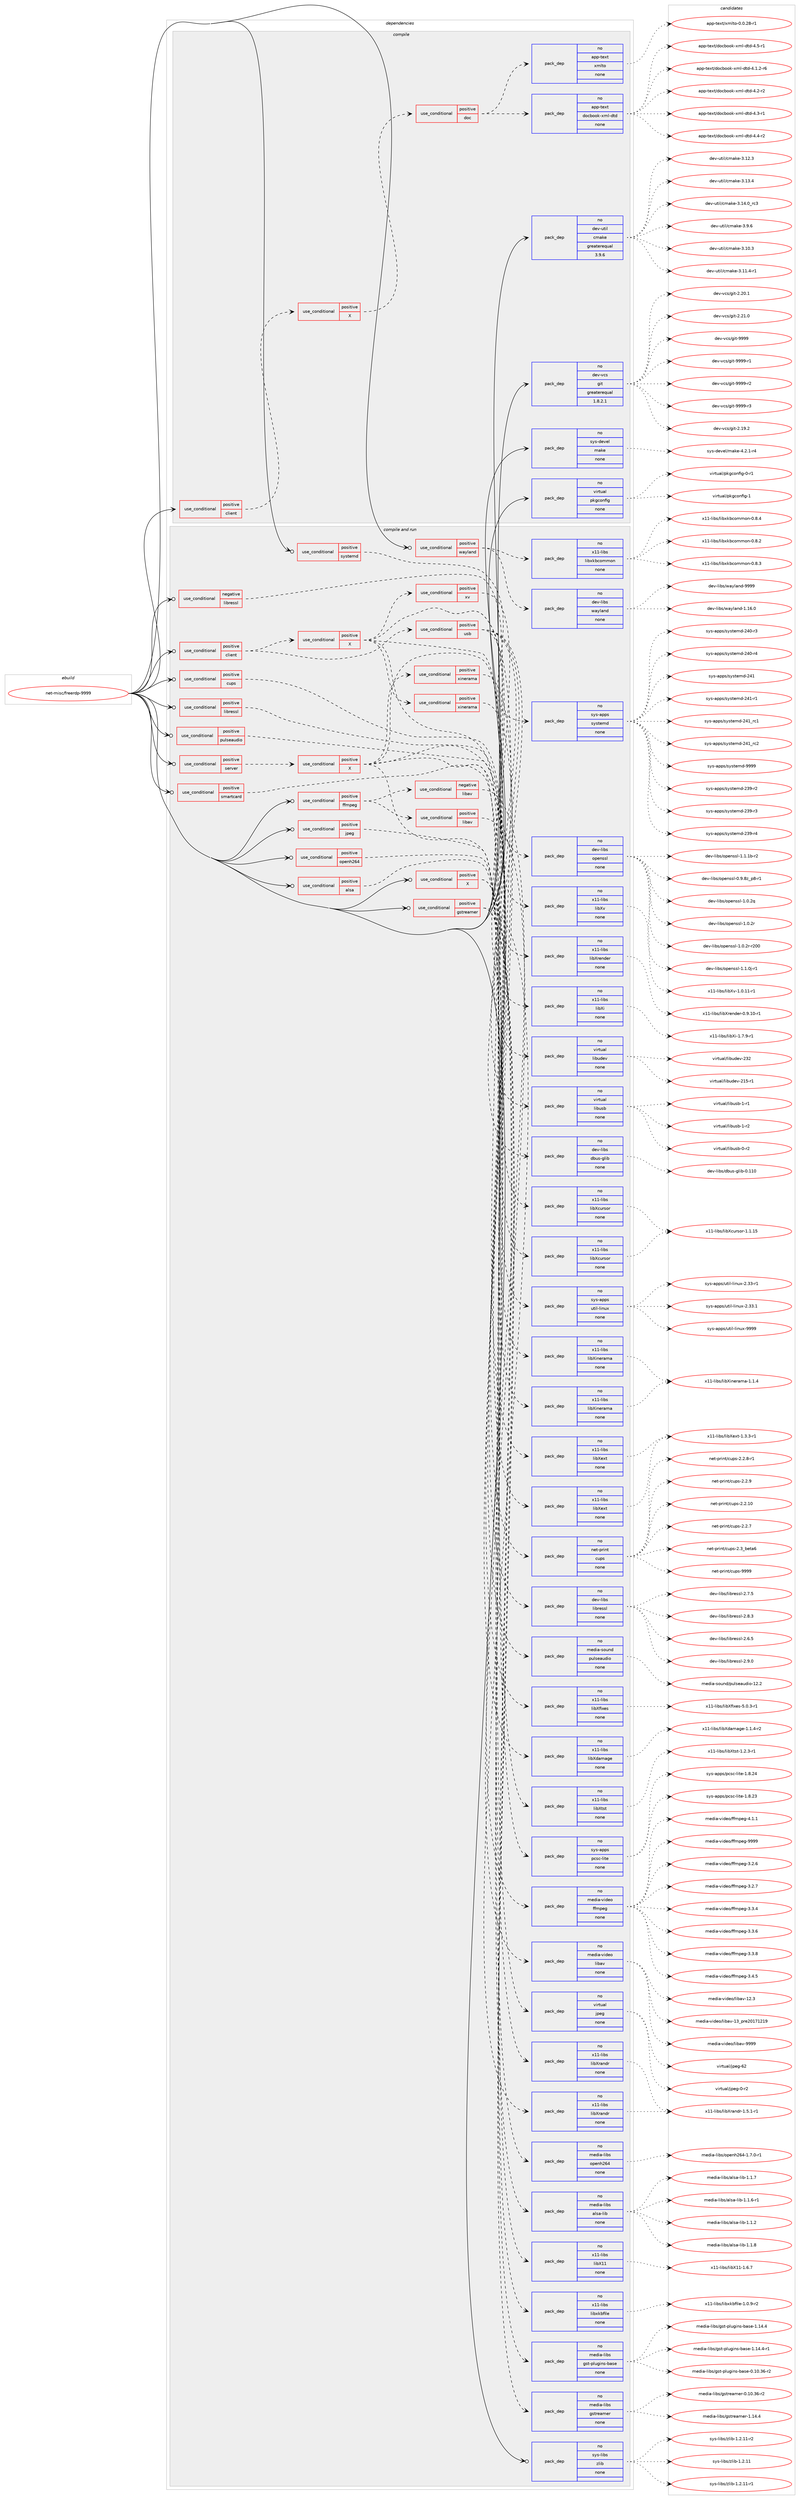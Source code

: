 digraph prolog {

# *************
# Graph options
# *************

newrank=true;
concentrate=true;
compound=true;
graph [rankdir=LR,fontname=Helvetica,fontsize=10,ranksep=1.5];#, ranksep=2.5, nodesep=0.2];
edge  [arrowhead=vee];
node  [fontname=Helvetica,fontsize=10];

# **********
# The ebuild
# **********

subgraph cluster_leftcol {
color=gray;
rank=same;
label=<<i>ebuild</i>>;
id [label="net-misc/freerdp-9999", color=red, width=4, href="../net-misc/freerdp-9999.svg"];
}

# ****************
# The dependencies
# ****************

subgraph cluster_midcol {
color=gray;
label=<<i>dependencies</i>>;
subgraph cluster_compile {
fillcolor="#eeeeee";
style=filled;
label=<<i>compile</i>>;
subgraph cond448282 {
dependency1667665 [label=<<TABLE BORDER="0" CELLBORDER="1" CELLSPACING="0" CELLPADDING="4"><TR><TD ROWSPAN="3" CELLPADDING="10">use_conditional</TD></TR><TR><TD>positive</TD></TR><TR><TD>client</TD></TR></TABLE>>, shape=none, color=red];
subgraph cond448283 {
dependency1667666 [label=<<TABLE BORDER="0" CELLBORDER="1" CELLSPACING="0" CELLPADDING="4"><TR><TD ROWSPAN="3" CELLPADDING="10">use_conditional</TD></TR><TR><TD>positive</TD></TR><TR><TD>X</TD></TR></TABLE>>, shape=none, color=red];
subgraph cond448284 {
dependency1667667 [label=<<TABLE BORDER="0" CELLBORDER="1" CELLSPACING="0" CELLPADDING="4"><TR><TD ROWSPAN="3" CELLPADDING="10">use_conditional</TD></TR><TR><TD>positive</TD></TR><TR><TD>doc</TD></TR></TABLE>>, shape=none, color=red];
subgraph pack1192268 {
dependency1667668 [label=<<TABLE BORDER="0" CELLBORDER="1" CELLSPACING="0" CELLPADDING="4" WIDTH="220"><TR><TD ROWSPAN="6" CELLPADDING="30">pack_dep</TD></TR><TR><TD WIDTH="110">no</TD></TR><TR><TD>app-text</TD></TR><TR><TD>docbook-xml-dtd</TD></TR><TR><TD>none</TD></TR><TR><TD></TD></TR></TABLE>>, shape=none, color=blue];
}
dependency1667667:e -> dependency1667668:w [weight=20,style="dashed",arrowhead="vee"];
subgraph pack1192269 {
dependency1667669 [label=<<TABLE BORDER="0" CELLBORDER="1" CELLSPACING="0" CELLPADDING="4" WIDTH="220"><TR><TD ROWSPAN="6" CELLPADDING="30">pack_dep</TD></TR><TR><TD WIDTH="110">no</TD></TR><TR><TD>app-text</TD></TR><TR><TD>xmlto</TD></TR><TR><TD>none</TD></TR><TR><TD></TD></TR></TABLE>>, shape=none, color=blue];
}
dependency1667667:e -> dependency1667669:w [weight=20,style="dashed",arrowhead="vee"];
}
dependency1667666:e -> dependency1667667:w [weight=20,style="dashed",arrowhead="vee"];
}
dependency1667665:e -> dependency1667666:w [weight=20,style="dashed",arrowhead="vee"];
}
id:e -> dependency1667665:w [weight=20,style="solid",arrowhead="vee"];
subgraph pack1192270 {
dependency1667670 [label=<<TABLE BORDER="0" CELLBORDER="1" CELLSPACING="0" CELLPADDING="4" WIDTH="220"><TR><TD ROWSPAN="6" CELLPADDING="30">pack_dep</TD></TR><TR><TD WIDTH="110">no</TD></TR><TR><TD>dev-util</TD></TR><TR><TD>cmake</TD></TR><TR><TD>greaterequal</TD></TR><TR><TD>3.9.6</TD></TR></TABLE>>, shape=none, color=blue];
}
id:e -> dependency1667670:w [weight=20,style="solid",arrowhead="vee"];
subgraph pack1192271 {
dependency1667671 [label=<<TABLE BORDER="0" CELLBORDER="1" CELLSPACING="0" CELLPADDING="4" WIDTH="220"><TR><TD ROWSPAN="6" CELLPADDING="30">pack_dep</TD></TR><TR><TD WIDTH="110">no</TD></TR><TR><TD>dev-vcs</TD></TR><TR><TD>git</TD></TR><TR><TD>greaterequal</TD></TR><TR><TD>1.8.2.1</TD></TR></TABLE>>, shape=none, color=blue];
}
id:e -> dependency1667671:w [weight=20,style="solid",arrowhead="vee"];
subgraph pack1192272 {
dependency1667672 [label=<<TABLE BORDER="0" CELLBORDER="1" CELLSPACING="0" CELLPADDING="4" WIDTH="220"><TR><TD ROWSPAN="6" CELLPADDING="30">pack_dep</TD></TR><TR><TD WIDTH="110">no</TD></TR><TR><TD>sys-devel</TD></TR><TR><TD>make</TD></TR><TR><TD>none</TD></TR><TR><TD></TD></TR></TABLE>>, shape=none, color=blue];
}
id:e -> dependency1667672:w [weight=20,style="solid",arrowhead="vee"];
subgraph pack1192273 {
dependency1667673 [label=<<TABLE BORDER="0" CELLBORDER="1" CELLSPACING="0" CELLPADDING="4" WIDTH="220"><TR><TD ROWSPAN="6" CELLPADDING="30">pack_dep</TD></TR><TR><TD WIDTH="110">no</TD></TR><TR><TD>virtual</TD></TR><TR><TD>pkgconfig</TD></TR><TR><TD>none</TD></TR><TR><TD></TD></TR></TABLE>>, shape=none, color=blue];
}
id:e -> dependency1667673:w [weight=20,style="solid",arrowhead="vee"];
}
subgraph cluster_compileandrun {
fillcolor="#eeeeee";
style=filled;
label=<<i>compile and run</i>>;
subgraph cond448285 {
dependency1667674 [label=<<TABLE BORDER="0" CELLBORDER="1" CELLSPACING="0" CELLPADDING="4"><TR><TD ROWSPAN="3" CELLPADDING="10">use_conditional</TD></TR><TR><TD>negative</TD></TR><TR><TD>libressl</TD></TR></TABLE>>, shape=none, color=red];
subgraph pack1192274 {
dependency1667675 [label=<<TABLE BORDER="0" CELLBORDER="1" CELLSPACING="0" CELLPADDING="4" WIDTH="220"><TR><TD ROWSPAN="6" CELLPADDING="30">pack_dep</TD></TR><TR><TD WIDTH="110">no</TD></TR><TR><TD>dev-libs</TD></TR><TR><TD>openssl</TD></TR><TR><TD>none</TD></TR><TR><TD></TD></TR></TABLE>>, shape=none, color=blue];
}
dependency1667674:e -> dependency1667675:w [weight=20,style="dashed",arrowhead="vee"];
}
id:e -> dependency1667674:w [weight=20,style="solid",arrowhead="odotvee"];
subgraph cond448286 {
dependency1667676 [label=<<TABLE BORDER="0" CELLBORDER="1" CELLSPACING="0" CELLPADDING="4"><TR><TD ROWSPAN="3" CELLPADDING="10">use_conditional</TD></TR><TR><TD>positive</TD></TR><TR><TD>X</TD></TR></TABLE>>, shape=none, color=red];
subgraph pack1192275 {
dependency1667677 [label=<<TABLE BORDER="0" CELLBORDER="1" CELLSPACING="0" CELLPADDING="4" WIDTH="220"><TR><TD ROWSPAN="6" CELLPADDING="30">pack_dep</TD></TR><TR><TD WIDTH="110">no</TD></TR><TR><TD>x11-libs</TD></TR><TR><TD>libX11</TD></TR><TR><TD>none</TD></TR><TR><TD></TD></TR></TABLE>>, shape=none, color=blue];
}
dependency1667676:e -> dependency1667677:w [weight=20,style="dashed",arrowhead="vee"];
subgraph pack1192276 {
dependency1667678 [label=<<TABLE BORDER="0" CELLBORDER="1" CELLSPACING="0" CELLPADDING="4" WIDTH="220"><TR><TD ROWSPAN="6" CELLPADDING="30">pack_dep</TD></TR><TR><TD WIDTH="110">no</TD></TR><TR><TD>x11-libs</TD></TR><TR><TD>libxkbfile</TD></TR><TR><TD>none</TD></TR><TR><TD></TD></TR></TABLE>>, shape=none, color=blue];
}
dependency1667676:e -> dependency1667678:w [weight=20,style="dashed",arrowhead="vee"];
}
id:e -> dependency1667676:w [weight=20,style="solid",arrowhead="odotvee"];
subgraph cond448287 {
dependency1667679 [label=<<TABLE BORDER="0" CELLBORDER="1" CELLSPACING="0" CELLPADDING="4"><TR><TD ROWSPAN="3" CELLPADDING="10">use_conditional</TD></TR><TR><TD>positive</TD></TR><TR><TD>alsa</TD></TR></TABLE>>, shape=none, color=red];
subgraph pack1192277 {
dependency1667680 [label=<<TABLE BORDER="0" CELLBORDER="1" CELLSPACING="0" CELLPADDING="4" WIDTH="220"><TR><TD ROWSPAN="6" CELLPADDING="30">pack_dep</TD></TR><TR><TD WIDTH="110">no</TD></TR><TR><TD>media-libs</TD></TR><TR><TD>alsa-lib</TD></TR><TR><TD>none</TD></TR><TR><TD></TD></TR></TABLE>>, shape=none, color=blue];
}
dependency1667679:e -> dependency1667680:w [weight=20,style="dashed",arrowhead="vee"];
}
id:e -> dependency1667679:w [weight=20,style="solid",arrowhead="odotvee"];
subgraph cond448288 {
dependency1667681 [label=<<TABLE BORDER="0" CELLBORDER="1" CELLSPACING="0" CELLPADDING="4"><TR><TD ROWSPAN="3" CELLPADDING="10">use_conditional</TD></TR><TR><TD>positive</TD></TR><TR><TD>client</TD></TR></TABLE>>, shape=none, color=red];
subgraph cond448289 {
dependency1667682 [label=<<TABLE BORDER="0" CELLBORDER="1" CELLSPACING="0" CELLPADDING="4"><TR><TD ROWSPAN="3" CELLPADDING="10">use_conditional</TD></TR><TR><TD>positive</TD></TR><TR><TD>usb</TD></TR></TABLE>>, shape=none, color=red];
subgraph pack1192278 {
dependency1667683 [label=<<TABLE BORDER="0" CELLBORDER="1" CELLSPACING="0" CELLPADDING="4" WIDTH="220"><TR><TD ROWSPAN="6" CELLPADDING="30">pack_dep</TD></TR><TR><TD WIDTH="110">no</TD></TR><TR><TD>virtual</TD></TR><TR><TD>libudev</TD></TR><TR><TD>none</TD></TR><TR><TD></TD></TR></TABLE>>, shape=none, color=blue];
}
dependency1667682:e -> dependency1667683:w [weight=20,style="dashed",arrowhead="vee"];
subgraph pack1192279 {
dependency1667684 [label=<<TABLE BORDER="0" CELLBORDER="1" CELLSPACING="0" CELLPADDING="4" WIDTH="220"><TR><TD ROWSPAN="6" CELLPADDING="30">pack_dep</TD></TR><TR><TD WIDTH="110">no</TD></TR><TR><TD>sys-apps</TD></TR><TR><TD>util-linux</TD></TR><TR><TD>none</TD></TR><TR><TD></TD></TR></TABLE>>, shape=none, color=blue];
}
dependency1667682:e -> dependency1667684:w [weight=20,style="dashed",arrowhead="vee"];
subgraph pack1192280 {
dependency1667685 [label=<<TABLE BORDER="0" CELLBORDER="1" CELLSPACING="0" CELLPADDING="4" WIDTH="220"><TR><TD ROWSPAN="6" CELLPADDING="30">pack_dep</TD></TR><TR><TD WIDTH="110">no</TD></TR><TR><TD>dev-libs</TD></TR><TR><TD>dbus-glib</TD></TR><TR><TD>none</TD></TR><TR><TD></TD></TR></TABLE>>, shape=none, color=blue];
}
dependency1667682:e -> dependency1667685:w [weight=20,style="dashed",arrowhead="vee"];
subgraph pack1192281 {
dependency1667686 [label=<<TABLE BORDER="0" CELLBORDER="1" CELLSPACING="0" CELLPADDING="4" WIDTH="220"><TR><TD ROWSPAN="6" CELLPADDING="30">pack_dep</TD></TR><TR><TD WIDTH="110">no</TD></TR><TR><TD>virtual</TD></TR><TR><TD>libusb</TD></TR><TR><TD>none</TD></TR><TR><TD></TD></TR></TABLE>>, shape=none, color=blue];
}
dependency1667682:e -> dependency1667686:w [weight=20,style="dashed",arrowhead="vee"];
}
dependency1667681:e -> dependency1667682:w [weight=20,style="dashed",arrowhead="vee"];
subgraph cond448290 {
dependency1667687 [label=<<TABLE BORDER="0" CELLBORDER="1" CELLSPACING="0" CELLPADDING="4"><TR><TD ROWSPAN="3" CELLPADDING="10">use_conditional</TD></TR><TR><TD>positive</TD></TR><TR><TD>X</TD></TR></TABLE>>, shape=none, color=red];
subgraph pack1192282 {
dependency1667688 [label=<<TABLE BORDER="0" CELLBORDER="1" CELLSPACING="0" CELLPADDING="4" WIDTH="220"><TR><TD ROWSPAN="6" CELLPADDING="30">pack_dep</TD></TR><TR><TD WIDTH="110">no</TD></TR><TR><TD>x11-libs</TD></TR><TR><TD>libXcursor</TD></TR><TR><TD>none</TD></TR><TR><TD></TD></TR></TABLE>>, shape=none, color=blue];
}
dependency1667687:e -> dependency1667688:w [weight=20,style="dashed",arrowhead="vee"];
subgraph pack1192283 {
dependency1667689 [label=<<TABLE BORDER="0" CELLBORDER="1" CELLSPACING="0" CELLPADDING="4" WIDTH="220"><TR><TD ROWSPAN="6" CELLPADDING="30">pack_dep</TD></TR><TR><TD WIDTH="110">no</TD></TR><TR><TD>x11-libs</TD></TR><TR><TD>libXext</TD></TR><TR><TD>none</TD></TR><TR><TD></TD></TR></TABLE>>, shape=none, color=blue];
}
dependency1667687:e -> dependency1667689:w [weight=20,style="dashed",arrowhead="vee"];
subgraph pack1192284 {
dependency1667690 [label=<<TABLE BORDER="0" CELLBORDER="1" CELLSPACING="0" CELLPADDING="4" WIDTH="220"><TR><TD ROWSPAN="6" CELLPADDING="30">pack_dep</TD></TR><TR><TD WIDTH="110">no</TD></TR><TR><TD>x11-libs</TD></TR><TR><TD>libXi</TD></TR><TR><TD>none</TD></TR><TR><TD></TD></TR></TABLE>>, shape=none, color=blue];
}
dependency1667687:e -> dependency1667690:w [weight=20,style="dashed",arrowhead="vee"];
subgraph pack1192285 {
dependency1667691 [label=<<TABLE BORDER="0" CELLBORDER="1" CELLSPACING="0" CELLPADDING="4" WIDTH="220"><TR><TD ROWSPAN="6" CELLPADDING="30">pack_dep</TD></TR><TR><TD WIDTH="110">no</TD></TR><TR><TD>x11-libs</TD></TR><TR><TD>libXrender</TD></TR><TR><TD>none</TD></TR><TR><TD></TD></TR></TABLE>>, shape=none, color=blue];
}
dependency1667687:e -> dependency1667691:w [weight=20,style="dashed",arrowhead="vee"];
subgraph cond448291 {
dependency1667692 [label=<<TABLE BORDER="0" CELLBORDER="1" CELLSPACING="0" CELLPADDING="4"><TR><TD ROWSPAN="3" CELLPADDING="10">use_conditional</TD></TR><TR><TD>positive</TD></TR><TR><TD>xinerama</TD></TR></TABLE>>, shape=none, color=red];
subgraph pack1192286 {
dependency1667693 [label=<<TABLE BORDER="0" CELLBORDER="1" CELLSPACING="0" CELLPADDING="4" WIDTH="220"><TR><TD ROWSPAN="6" CELLPADDING="30">pack_dep</TD></TR><TR><TD WIDTH="110">no</TD></TR><TR><TD>x11-libs</TD></TR><TR><TD>libXinerama</TD></TR><TR><TD>none</TD></TR><TR><TD></TD></TR></TABLE>>, shape=none, color=blue];
}
dependency1667692:e -> dependency1667693:w [weight=20,style="dashed",arrowhead="vee"];
}
dependency1667687:e -> dependency1667692:w [weight=20,style="dashed",arrowhead="vee"];
subgraph cond448292 {
dependency1667694 [label=<<TABLE BORDER="0" CELLBORDER="1" CELLSPACING="0" CELLPADDING="4"><TR><TD ROWSPAN="3" CELLPADDING="10">use_conditional</TD></TR><TR><TD>positive</TD></TR><TR><TD>xv</TD></TR></TABLE>>, shape=none, color=red];
subgraph pack1192287 {
dependency1667695 [label=<<TABLE BORDER="0" CELLBORDER="1" CELLSPACING="0" CELLPADDING="4" WIDTH="220"><TR><TD ROWSPAN="6" CELLPADDING="30">pack_dep</TD></TR><TR><TD WIDTH="110">no</TD></TR><TR><TD>x11-libs</TD></TR><TR><TD>libXv</TD></TR><TR><TD>none</TD></TR><TR><TD></TD></TR></TABLE>>, shape=none, color=blue];
}
dependency1667694:e -> dependency1667695:w [weight=20,style="dashed",arrowhead="vee"];
}
dependency1667687:e -> dependency1667694:w [weight=20,style="dashed",arrowhead="vee"];
}
dependency1667681:e -> dependency1667687:w [weight=20,style="dashed",arrowhead="vee"];
}
id:e -> dependency1667681:w [weight=20,style="solid",arrowhead="odotvee"];
subgraph cond448293 {
dependency1667696 [label=<<TABLE BORDER="0" CELLBORDER="1" CELLSPACING="0" CELLPADDING="4"><TR><TD ROWSPAN="3" CELLPADDING="10">use_conditional</TD></TR><TR><TD>positive</TD></TR><TR><TD>cups</TD></TR></TABLE>>, shape=none, color=red];
subgraph pack1192288 {
dependency1667697 [label=<<TABLE BORDER="0" CELLBORDER="1" CELLSPACING="0" CELLPADDING="4" WIDTH="220"><TR><TD ROWSPAN="6" CELLPADDING="30">pack_dep</TD></TR><TR><TD WIDTH="110">no</TD></TR><TR><TD>net-print</TD></TR><TR><TD>cups</TD></TR><TR><TD>none</TD></TR><TR><TD></TD></TR></TABLE>>, shape=none, color=blue];
}
dependency1667696:e -> dependency1667697:w [weight=20,style="dashed",arrowhead="vee"];
}
id:e -> dependency1667696:w [weight=20,style="solid",arrowhead="odotvee"];
subgraph cond448294 {
dependency1667698 [label=<<TABLE BORDER="0" CELLBORDER="1" CELLSPACING="0" CELLPADDING="4"><TR><TD ROWSPAN="3" CELLPADDING="10">use_conditional</TD></TR><TR><TD>positive</TD></TR><TR><TD>ffmpeg</TD></TR></TABLE>>, shape=none, color=red];
subgraph cond448295 {
dependency1667699 [label=<<TABLE BORDER="0" CELLBORDER="1" CELLSPACING="0" CELLPADDING="4"><TR><TD ROWSPAN="3" CELLPADDING="10">use_conditional</TD></TR><TR><TD>positive</TD></TR><TR><TD>libav</TD></TR></TABLE>>, shape=none, color=red];
subgraph pack1192289 {
dependency1667700 [label=<<TABLE BORDER="0" CELLBORDER="1" CELLSPACING="0" CELLPADDING="4" WIDTH="220"><TR><TD ROWSPAN="6" CELLPADDING="30">pack_dep</TD></TR><TR><TD WIDTH="110">no</TD></TR><TR><TD>media-video</TD></TR><TR><TD>libav</TD></TR><TR><TD>none</TD></TR><TR><TD></TD></TR></TABLE>>, shape=none, color=blue];
}
dependency1667699:e -> dependency1667700:w [weight=20,style="dashed",arrowhead="vee"];
}
dependency1667698:e -> dependency1667699:w [weight=20,style="dashed",arrowhead="vee"];
subgraph cond448296 {
dependency1667701 [label=<<TABLE BORDER="0" CELLBORDER="1" CELLSPACING="0" CELLPADDING="4"><TR><TD ROWSPAN="3" CELLPADDING="10">use_conditional</TD></TR><TR><TD>negative</TD></TR><TR><TD>libav</TD></TR></TABLE>>, shape=none, color=red];
subgraph pack1192290 {
dependency1667702 [label=<<TABLE BORDER="0" CELLBORDER="1" CELLSPACING="0" CELLPADDING="4" WIDTH="220"><TR><TD ROWSPAN="6" CELLPADDING="30">pack_dep</TD></TR><TR><TD WIDTH="110">no</TD></TR><TR><TD>media-video</TD></TR><TR><TD>ffmpeg</TD></TR><TR><TD>none</TD></TR><TR><TD></TD></TR></TABLE>>, shape=none, color=blue];
}
dependency1667701:e -> dependency1667702:w [weight=20,style="dashed",arrowhead="vee"];
}
dependency1667698:e -> dependency1667701:w [weight=20,style="dashed",arrowhead="vee"];
}
id:e -> dependency1667698:w [weight=20,style="solid",arrowhead="odotvee"];
subgraph cond448297 {
dependency1667703 [label=<<TABLE BORDER="0" CELLBORDER="1" CELLSPACING="0" CELLPADDING="4"><TR><TD ROWSPAN="3" CELLPADDING="10">use_conditional</TD></TR><TR><TD>positive</TD></TR><TR><TD>gstreamer</TD></TR></TABLE>>, shape=none, color=red];
subgraph pack1192291 {
dependency1667704 [label=<<TABLE BORDER="0" CELLBORDER="1" CELLSPACING="0" CELLPADDING="4" WIDTH="220"><TR><TD ROWSPAN="6" CELLPADDING="30">pack_dep</TD></TR><TR><TD WIDTH="110">no</TD></TR><TR><TD>media-libs</TD></TR><TR><TD>gstreamer</TD></TR><TR><TD>none</TD></TR><TR><TD></TD></TR></TABLE>>, shape=none, color=blue];
}
dependency1667703:e -> dependency1667704:w [weight=20,style="dashed",arrowhead="vee"];
subgraph pack1192292 {
dependency1667705 [label=<<TABLE BORDER="0" CELLBORDER="1" CELLSPACING="0" CELLPADDING="4" WIDTH="220"><TR><TD ROWSPAN="6" CELLPADDING="30">pack_dep</TD></TR><TR><TD WIDTH="110">no</TD></TR><TR><TD>media-libs</TD></TR><TR><TD>gst-plugins-base</TD></TR><TR><TD>none</TD></TR><TR><TD></TD></TR></TABLE>>, shape=none, color=blue];
}
dependency1667703:e -> dependency1667705:w [weight=20,style="dashed",arrowhead="vee"];
subgraph pack1192293 {
dependency1667706 [label=<<TABLE BORDER="0" CELLBORDER="1" CELLSPACING="0" CELLPADDING="4" WIDTH="220"><TR><TD ROWSPAN="6" CELLPADDING="30">pack_dep</TD></TR><TR><TD WIDTH="110">no</TD></TR><TR><TD>x11-libs</TD></TR><TR><TD>libXrandr</TD></TR><TR><TD>none</TD></TR><TR><TD></TD></TR></TABLE>>, shape=none, color=blue];
}
dependency1667703:e -> dependency1667706:w [weight=20,style="dashed",arrowhead="vee"];
}
id:e -> dependency1667703:w [weight=20,style="solid",arrowhead="odotvee"];
subgraph cond448298 {
dependency1667707 [label=<<TABLE BORDER="0" CELLBORDER="1" CELLSPACING="0" CELLPADDING="4"><TR><TD ROWSPAN="3" CELLPADDING="10">use_conditional</TD></TR><TR><TD>positive</TD></TR><TR><TD>jpeg</TD></TR></TABLE>>, shape=none, color=red];
subgraph pack1192294 {
dependency1667708 [label=<<TABLE BORDER="0" CELLBORDER="1" CELLSPACING="0" CELLPADDING="4" WIDTH="220"><TR><TD ROWSPAN="6" CELLPADDING="30">pack_dep</TD></TR><TR><TD WIDTH="110">no</TD></TR><TR><TD>virtual</TD></TR><TR><TD>jpeg</TD></TR><TR><TD>none</TD></TR><TR><TD></TD></TR></TABLE>>, shape=none, color=blue];
}
dependency1667707:e -> dependency1667708:w [weight=20,style="dashed",arrowhead="vee"];
}
id:e -> dependency1667707:w [weight=20,style="solid",arrowhead="odotvee"];
subgraph cond448299 {
dependency1667709 [label=<<TABLE BORDER="0" CELLBORDER="1" CELLSPACING="0" CELLPADDING="4"><TR><TD ROWSPAN="3" CELLPADDING="10">use_conditional</TD></TR><TR><TD>positive</TD></TR><TR><TD>libressl</TD></TR></TABLE>>, shape=none, color=red];
subgraph pack1192295 {
dependency1667710 [label=<<TABLE BORDER="0" CELLBORDER="1" CELLSPACING="0" CELLPADDING="4" WIDTH="220"><TR><TD ROWSPAN="6" CELLPADDING="30">pack_dep</TD></TR><TR><TD WIDTH="110">no</TD></TR><TR><TD>dev-libs</TD></TR><TR><TD>libressl</TD></TR><TR><TD>none</TD></TR><TR><TD></TD></TR></TABLE>>, shape=none, color=blue];
}
dependency1667709:e -> dependency1667710:w [weight=20,style="dashed",arrowhead="vee"];
}
id:e -> dependency1667709:w [weight=20,style="solid",arrowhead="odotvee"];
subgraph cond448300 {
dependency1667711 [label=<<TABLE BORDER="0" CELLBORDER="1" CELLSPACING="0" CELLPADDING="4"><TR><TD ROWSPAN="3" CELLPADDING="10">use_conditional</TD></TR><TR><TD>positive</TD></TR><TR><TD>openh264</TD></TR></TABLE>>, shape=none, color=red];
subgraph pack1192296 {
dependency1667712 [label=<<TABLE BORDER="0" CELLBORDER="1" CELLSPACING="0" CELLPADDING="4" WIDTH="220"><TR><TD ROWSPAN="6" CELLPADDING="30">pack_dep</TD></TR><TR><TD WIDTH="110">no</TD></TR><TR><TD>media-libs</TD></TR><TR><TD>openh264</TD></TR><TR><TD>none</TD></TR><TR><TD></TD></TR></TABLE>>, shape=none, color=blue];
}
dependency1667711:e -> dependency1667712:w [weight=20,style="dashed",arrowhead="vee"];
}
id:e -> dependency1667711:w [weight=20,style="solid",arrowhead="odotvee"];
subgraph cond448301 {
dependency1667713 [label=<<TABLE BORDER="0" CELLBORDER="1" CELLSPACING="0" CELLPADDING="4"><TR><TD ROWSPAN="3" CELLPADDING="10">use_conditional</TD></TR><TR><TD>positive</TD></TR><TR><TD>pulseaudio</TD></TR></TABLE>>, shape=none, color=red];
subgraph pack1192297 {
dependency1667714 [label=<<TABLE BORDER="0" CELLBORDER="1" CELLSPACING="0" CELLPADDING="4" WIDTH="220"><TR><TD ROWSPAN="6" CELLPADDING="30">pack_dep</TD></TR><TR><TD WIDTH="110">no</TD></TR><TR><TD>media-sound</TD></TR><TR><TD>pulseaudio</TD></TR><TR><TD>none</TD></TR><TR><TD></TD></TR></TABLE>>, shape=none, color=blue];
}
dependency1667713:e -> dependency1667714:w [weight=20,style="dashed",arrowhead="vee"];
}
id:e -> dependency1667713:w [weight=20,style="solid",arrowhead="odotvee"];
subgraph cond448302 {
dependency1667715 [label=<<TABLE BORDER="0" CELLBORDER="1" CELLSPACING="0" CELLPADDING="4"><TR><TD ROWSPAN="3" CELLPADDING="10">use_conditional</TD></TR><TR><TD>positive</TD></TR><TR><TD>server</TD></TR></TABLE>>, shape=none, color=red];
subgraph cond448303 {
dependency1667716 [label=<<TABLE BORDER="0" CELLBORDER="1" CELLSPACING="0" CELLPADDING="4"><TR><TD ROWSPAN="3" CELLPADDING="10">use_conditional</TD></TR><TR><TD>positive</TD></TR><TR><TD>X</TD></TR></TABLE>>, shape=none, color=red];
subgraph pack1192298 {
dependency1667717 [label=<<TABLE BORDER="0" CELLBORDER="1" CELLSPACING="0" CELLPADDING="4" WIDTH="220"><TR><TD ROWSPAN="6" CELLPADDING="30">pack_dep</TD></TR><TR><TD WIDTH="110">no</TD></TR><TR><TD>x11-libs</TD></TR><TR><TD>libXcursor</TD></TR><TR><TD>none</TD></TR><TR><TD></TD></TR></TABLE>>, shape=none, color=blue];
}
dependency1667716:e -> dependency1667717:w [weight=20,style="dashed",arrowhead="vee"];
subgraph pack1192299 {
dependency1667718 [label=<<TABLE BORDER="0" CELLBORDER="1" CELLSPACING="0" CELLPADDING="4" WIDTH="220"><TR><TD ROWSPAN="6" CELLPADDING="30">pack_dep</TD></TR><TR><TD WIDTH="110">no</TD></TR><TR><TD>x11-libs</TD></TR><TR><TD>libXdamage</TD></TR><TR><TD>none</TD></TR><TR><TD></TD></TR></TABLE>>, shape=none, color=blue];
}
dependency1667716:e -> dependency1667718:w [weight=20,style="dashed",arrowhead="vee"];
subgraph pack1192300 {
dependency1667719 [label=<<TABLE BORDER="0" CELLBORDER="1" CELLSPACING="0" CELLPADDING="4" WIDTH="220"><TR><TD ROWSPAN="6" CELLPADDING="30">pack_dep</TD></TR><TR><TD WIDTH="110">no</TD></TR><TR><TD>x11-libs</TD></TR><TR><TD>libXext</TD></TR><TR><TD>none</TD></TR><TR><TD></TD></TR></TABLE>>, shape=none, color=blue];
}
dependency1667716:e -> dependency1667719:w [weight=20,style="dashed",arrowhead="vee"];
subgraph pack1192301 {
dependency1667720 [label=<<TABLE BORDER="0" CELLBORDER="1" CELLSPACING="0" CELLPADDING="4" WIDTH="220"><TR><TD ROWSPAN="6" CELLPADDING="30">pack_dep</TD></TR><TR><TD WIDTH="110">no</TD></TR><TR><TD>x11-libs</TD></TR><TR><TD>libXfixes</TD></TR><TR><TD>none</TD></TR><TR><TD></TD></TR></TABLE>>, shape=none, color=blue];
}
dependency1667716:e -> dependency1667720:w [weight=20,style="dashed",arrowhead="vee"];
subgraph pack1192302 {
dependency1667721 [label=<<TABLE BORDER="0" CELLBORDER="1" CELLSPACING="0" CELLPADDING="4" WIDTH="220"><TR><TD ROWSPAN="6" CELLPADDING="30">pack_dep</TD></TR><TR><TD WIDTH="110">no</TD></TR><TR><TD>x11-libs</TD></TR><TR><TD>libXrandr</TD></TR><TR><TD>none</TD></TR><TR><TD></TD></TR></TABLE>>, shape=none, color=blue];
}
dependency1667716:e -> dependency1667721:w [weight=20,style="dashed",arrowhead="vee"];
subgraph pack1192303 {
dependency1667722 [label=<<TABLE BORDER="0" CELLBORDER="1" CELLSPACING="0" CELLPADDING="4" WIDTH="220"><TR><TD ROWSPAN="6" CELLPADDING="30">pack_dep</TD></TR><TR><TD WIDTH="110">no</TD></TR><TR><TD>x11-libs</TD></TR><TR><TD>libXtst</TD></TR><TR><TD>none</TD></TR><TR><TD></TD></TR></TABLE>>, shape=none, color=blue];
}
dependency1667716:e -> dependency1667722:w [weight=20,style="dashed",arrowhead="vee"];
subgraph cond448304 {
dependency1667723 [label=<<TABLE BORDER="0" CELLBORDER="1" CELLSPACING="0" CELLPADDING="4"><TR><TD ROWSPAN="3" CELLPADDING="10">use_conditional</TD></TR><TR><TD>positive</TD></TR><TR><TD>xinerama</TD></TR></TABLE>>, shape=none, color=red];
subgraph pack1192304 {
dependency1667724 [label=<<TABLE BORDER="0" CELLBORDER="1" CELLSPACING="0" CELLPADDING="4" WIDTH="220"><TR><TD ROWSPAN="6" CELLPADDING="30">pack_dep</TD></TR><TR><TD WIDTH="110">no</TD></TR><TR><TD>x11-libs</TD></TR><TR><TD>libXinerama</TD></TR><TR><TD>none</TD></TR><TR><TD></TD></TR></TABLE>>, shape=none, color=blue];
}
dependency1667723:e -> dependency1667724:w [weight=20,style="dashed",arrowhead="vee"];
}
dependency1667716:e -> dependency1667723:w [weight=20,style="dashed",arrowhead="vee"];
}
dependency1667715:e -> dependency1667716:w [weight=20,style="dashed",arrowhead="vee"];
}
id:e -> dependency1667715:w [weight=20,style="solid",arrowhead="odotvee"];
subgraph cond448305 {
dependency1667725 [label=<<TABLE BORDER="0" CELLBORDER="1" CELLSPACING="0" CELLPADDING="4"><TR><TD ROWSPAN="3" CELLPADDING="10">use_conditional</TD></TR><TR><TD>positive</TD></TR><TR><TD>smartcard</TD></TR></TABLE>>, shape=none, color=red];
subgraph pack1192305 {
dependency1667726 [label=<<TABLE BORDER="0" CELLBORDER="1" CELLSPACING="0" CELLPADDING="4" WIDTH="220"><TR><TD ROWSPAN="6" CELLPADDING="30">pack_dep</TD></TR><TR><TD WIDTH="110">no</TD></TR><TR><TD>sys-apps</TD></TR><TR><TD>pcsc-lite</TD></TR><TR><TD>none</TD></TR><TR><TD></TD></TR></TABLE>>, shape=none, color=blue];
}
dependency1667725:e -> dependency1667726:w [weight=20,style="dashed",arrowhead="vee"];
}
id:e -> dependency1667725:w [weight=20,style="solid",arrowhead="odotvee"];
subgraph cond448306 {
dependency1667727 [label=<<TABLE BORDER="0" CELLBORDER="1" CELLSPACING="0" CELLPADDING="4"><TR><TD ROWSPAN="3" CELLPADDING="10">use_conditional</TD></TR><TR><TD>positive</TD></TR><TR><TD>systemd</TD></TR></TABLE>>, shape=none, color=red];
subgraph pack1192306 {
dependency1667728 [label=<<TABLE BORDER="0" CELLBORDER="1" CELLSPACING="0" CELLPADDING="4" WIDTH="220"><TR><TD ROWSPAN="6" CELLPADDING="30">pack_dep</TD></TR><TR><TD WIDTH="110">no</TD></TR><TR><TD>sys-apps</TD></TR><TR><TD>systemd</TD></TR><TR><TD>none</TD></TR><TR><TD></TD></TR></TABLE>>, shape=none, color=blue];
}
dependency1667727:e -> dependency1667728:w [weight=20,style="dashed",arrowhead="vee"];
}
id:e -> dependency1667727:w [weight=20,style="solid",arrowhead="odotvee"];
subgraph cond448307 {
dependency1667729 [label=<<TABLE BORDER="0" CELLBORDER="1" CELLSPACING="0" CELLPADDING="4"><TR><TD ROWSPAN="3" CELLPADDING="10">use_conditional</TD></TR><TR><TD>positive</TD></TR><TR><TD>wayland</TD></TR></TABLE>>, shape=none, color=red];
subgraph pack1192307 {
dependency1667730 [label=<<TABLE BORDER="0" CELLBORDER="1" CELLSPACING="0" CELLPADDING="4" WIDTH="220"><TR><TD ROWSPAN="6" CELLPADDING="30">pack_dep</TD></TR><TR><TD WIDTH="110">no</TD></TR><TR><TD>dev-libs</TD></TR><TR><TD>wayland</TD></TR><TR><TD>none</TD></TR><TR><TD></TD></TR></TABLE>>, shape=none, color=blue];
}
dependency1667729:e -> dependency1667730:w [weight=20,style="dashed",arrowhead="vee"];
subgraph pack1192308 {
dependency1667731 [label=<<TABLE BORDER="0" CELLBORDER="1" CELLSPACING="0" CELLPADDING="4" WIDTH="220"><TR><TD ROWSPAN="6" CELLPADDING="30">pack_dep</TD></TR><TR><TD WIDTH="110">no</TD></TR><TR><TD>x11-libs</TD></TR><TR><TD>libxkbcommon</TD></TR><TR><TD>none</TD></TR><TR><TD></TD></TR></TABLE>>, shape=none, color=blue];
}
dependency1667729:e -> dependency1667731:w [weight=20,style="dashed",arrowhead="vee"];
}
id:e -> dependency1667729:w [weight=20,style="solid",arrowhead="odotvee"];
subgraph pack1192309 {
dependency1667732 [label=<<TABLE BORDER="0" CELLBORDER="1" CELLSPACING="0" CELLPADDING="4" WIDTH="220"><TR><TD ROWSPAN="6" CELLPADDING="30">pack_dep</TD></TR><TR><TD WIDTH="110">no</TD></TR><TR><TD>sys-libs</TD></TR><TR><TD>zlib</TD></TR><TR><TD>none</TD></TR><TR><TD></TD></TR></TABLE>>, shape=none, color=blue];
}
id:e -> dependency1667732:w [weight=20,style="solid",arrowhead="odotvee"];
}
subgraph cluster_run {
fillcolor="#eeeeee";
style=filled;
label=<<i>run</i>>;
}
}

# **************
# The candidates
# **************

subgraph cluster_choices {
rank=same;
color=gray;
label=<<i>candidates</i>>;

subgraph choice1192268 {
color=black;
nodesep=1;
choice971121124511610112011647100111999811111110745120109108451001161004552464946504511454 [label="app-text/docbook-xml-dtd-4.1.2-r6", color=red, width=4,href="../app-text/docbook-xml-dtd-4.1.2-r6.svg"];
choice97112112451161011201164710011199981111111074512010910845100116100455246504511450 [label="app-text/docbook-xml-dtd-4.2-r2", color=red, width=4,href="../app-text/docbook-xml-dtd-4.2-r2.svg"];
choice97112112451161011201164710011199981111111074512010910845100116100455246514511449 [label="app-text/docbook-xml-dtd-4.3-r1", color=red, width=4,href="../app-text/docbook-xml-dtd-4.3-r1.svg"];
choice97112112451161011201164710011199981111111074512010910845100116100455246524511450 [label="app-text/docbook-xml-dtd-4.4-r2", color=red, width=4,href="../app-text/docbook-xml-dtd-4.4-r2.svg"];
choice97112112451161011201164710011199981111111074512010910845100116100455246534511449 [label="app-text/docbook-xml-dtd-4.5-r1", color=red, width=4,href="../app-text/docbook-xml-dtd-4.5-r1.svg"];
dependency1667668:e -> choice971121124511610112011647100111999811111110745120109108451001161004552464946504511454:w [style=dotted,weight="100"];
dependency1667668:e -> choice97112112451161011201164710011199981111111074512010910845100116100455246504511450:w [style=dotted,weight="100"];
dependency1667668:e -> choice97112112451161011201164710011199981111111074512010910845100116100455246514511449:w [style=dotted,weight="100"];
dependency1667668:e -> choice97112112451161011201164710011199981111111074512010910845100116100455246524511450:w [style=dotted,weight="100"];
dependency1667668:e -> choice97112112451161011201164710011199981111111074512010910845100116100455246534511449:w [style=dotted,weight="100"];
}
subgraph choice1192269 {
color=black;
nodesep=1;
choice971121124511610112011647120109108116111454846484650564511449 [label="app-text/xmlto-0.0.28-r1", color=red, width=4,href="../app-text/xmlto-0.0.28-r1.svg"];
dependency1667669:e -> choice971121124511610112011647120109108116111454846484650564511449:w [style=dotted,weight="100"];
}
subgraph choice1192270 {
color=black;
nodesep=1;
choice1001011184511711610510847991099710710145514649484651 [label="dev-util/cmake-3.10.3", color=red, width=4,href="../dev-util/cmake-3.10.3.svg"];
choice10010111845117116105108479910997107101455146494946524511449 [label="dev-util/cmake-3.11.4-r1", color=red, width=4,href="../dev-util/cmake-3.11.4-r1.svg"];
choice1001011184511711610510847991099710710145514649504651 [label="dev-util/cmake-3.12.3", color=red, width=4,href="../dev-util/cmake-3.12.3.svg"];
choice1001011184511711610510847991099710710145514649514652 [label="dev-util/cmake-3.13.4", color=red, width=4,href="../dev-util/cmake-3.13.4.svg"];
choice1001011184511711610510847991099710710145514649524648951149951 [label="dev-util/cmake-3.14.0_rc3", color=red, width=4,href="../dev-util/cmake-3.14.0_rc3.svg"];
choice10010111845117116105108479910997107101455146574654 [label="dev-util/cmake-3.9.6", color=red, width=4,href="../dev-util/cmake-3.9.6.svg"];
dependency1667670:e -> choice1001011184511711610510847991099710710145514649484651:w [style=dotted,weight="100"];
dependency1667670:e -> choice10010111845117116105108479910997107101455146494946524511449:w [style=dotted,weight="100"];
dependency1667670:e -> choice1001011184511711610510847991099710710145514649504651:w [style=dotted,weight="100"];
dependency1667670:e -> choice1001011184511711610510847991099710710145514649514652:w [style=dotted,weight="100"];
dependency1667670:e -> choice1001011184511711610510847991099710710145514649524648951149951:w [style=dotted,weight="100"];
dependency1667670:e -> choice10010111845117116105108479910997107101455146574654:w [style=dotted,weight="100"];
}
subgraph choice1192271 {
color=black;
nodesep=1;
choice10010111845118991154710310511645504649574650 [label="dev-vcs/git-2.19.2", color=red, width=4,href="../dev-vcs/git-2.19.2.svg"];
choice10010111845118991154710310511645504650484649 [label="dev-vcs/git-2.20.1", color=red, width=4,href="../dev-vcs/git-2.20.1.svg"];
choice10010111845118991154710310511645504650494648 [label="dev-vcs/git-2.21.0", color=red, width=4,href="../dev-vcs/git-2.21.0.svg"];
choice1001011184511899115471031051164557575757 [label="dev-vcs/git-9999", color=red, width=4,href="../dev-vcs/git-9999.svg"];
choice10010111845118991154710310511645575757574511449 [label="dev-vcs/git-9999-r1", color=red, width=4,href="../dev-vcs/git-9999-r1.svg"];
choice10010111845118991154710310511645575757574511450 [label="dev-vcs/git-9999-r2", color=red, width=4,href="../dev-vcs/git-9999-r2.svg"];
choice10010111845118991154710310511645575757574511451 [label="dev-vcs/git-9999-r3", color=red, width=4,href="../dev-vcs/git-9999-r3.svg"];
dependency1667671:e -> choice10010111845118991154710310511645504649574650:w [style=dotted,weight="100"];
dependency1667671:e -> choice10010111845118991154710310511645504650484649:w [style=dotted,weight="100"];
dependency1667671:e -> choice10010111845118991154710310511645504650494648:w [style=dotted,weight="100"];
dependency1667671:e -> choice1001011184511899115471031051164557575757:w [style=dotted,weight="100"];
dependency1667671:e -> choice10010111845118991154710310511645575757574511449:w [style=dotted,weight="100"];
dependency1667671:e -> choice10010111845118991154710310511645575757574511450:w [style=dotted,weight="100"];
dependency1667671:e -> choice10010111845118991154710310511645575757574511451:w [style=dotted,weight="100"];
}
subgraph choice1192272 {
color=black;
nodesep=1;
choice1151211154510010111810110847109971071014552465046494511452 [label="sys-devel/make-4.2.1-r4", color=red, width=4,href="../sys-devel/make-4.2.1-r4.svg"];
dependency1667672:e -> choice1151211154510010111810110847109971071014552465046494511452:w [style=dotted,weight="100"];
}
subgraph choice1192273 {
color=black;
nodesep=1;
choice11810511411611797108471121071039911111010210510345484511449 [label="virtual/pkgconfig-0-r1", color=red, width=4,href="../virtual/pkgconfig-0-r1.svg"];
choice1181051141161179710847112107103991111101021051034549 [label="virtual/pkgconfig-1", color=red, width=4,href="../virtual/pkgconfig-1.svg"];
dependency1667673:e -> choice11810511411611797108471121071039911111010210510345484511449:w [style=dotted,weight="100"];
dependency1667673:e -> choice1181051141161179710847112107103991111101021051034549:w [style=dotted,weight="100"];
}
subgraph choice1192274 {
color=black;
nodesep=1;
choice10010111845108105981154711111210111011511510845484657465612295112564511449 [label="dev-libs/openssl-0.9.8z_p8-r1", color=red, width=4,href="../dev-libs/openssl-0.9.8z_p8-r1.svg"];
choice100101118451081059811547111112101110115115108454946484650113 [label="dev-libs/openssl-1.0.2q", color=red, width=4,href="../dev-libs/openssl-1.0.2q.svg"];
choice100101118451081059811547111112101110115115108454946484650114 [label="dev-libs/openssl-1.0.2r", color=red, width=4,href="../dev-libs/openssl-1.0.2r.svg"];
choice10010111845108105981154711111210111011511510845494648465011445114504848 [label="dev-libs/openssl-1.0.2r-r200", color=red, width=4,href="../dev-libs/openssl-1.0.2r-r200.svg"];
choice1001011184510810598115471111121011101151151084549464946481064511449 [label="dev-libs/openssl-1.1.0j-r1", color=red, width=4,href="../dev-libs/openssl-1.1.0j-r1.svg"];
choice100101118451081059811547111112101110115115108454946494649984511450 [label="dev-libs/openssl-1.1.1b-r2", color=red, width=4,href="../dev-libs/openssl-1.1.1b-r2.svg"];
dependency1667675:e -> choice10010111845108105981154711111210111011511510845484657465612295112564511449:w [style=dotted,weight="100"];
dependency1667675:e -> choice100101118451081059811547111112101110115115108454946484650113:w [style=dotted,weight="100"];
dependency1667675:e -> choice100101118451081059811547111112101110115115108454946484650114:w [style=dotted,weight="100"];
dependency1667675:e -> choice10010111845108105981154711111210111011511510845494648465011445114504848:w [style=dotted,weight="100"];
dependency1667675:e -> choice1001011184510810598115471111121011101151151084549464946481064511449:w [style=dotted,weight="100"];
dependency1667675:e -> choice100101118451081059811547111112101110115115108454946494649984511450:w [style=dotted,weight="100"];
}
subgraph choice1192275 {
color=black;
nodesep=1;
choice120494945108105981154710810598884949454946544655 [label="x11-libs/libX11-1.6.7", color=red, width=4,href="../x11-libs/libX11-1.6.7.svg"];
dependency1667677:e -> choice120494945108105981154710810598884949454946544655:w [style=dotted,weight="100"];
}
subgraph choice1192276 {
color=black;
nodesep=1;
choice120494945108105981154710810598120107981021051081014549464846574511450 [label="x11-libs/libxkbfile-1.0.9-r2", color=red, width=4,href="../x11-libs/libxkbfile-1.0.9-r2.svg"];
dependency1667678:e -> choice120494945108105981154710810598120107981021051081014549464846574511450:w [style=dotted,weight="100"];
}
subgraph choice1192277 {
color=black;
nodesep=1;
choice1091011001059745108105981154797108115974510810598454946494650 [label="media-libs/alsa-lib-1.1.2", color=red, width=4,href="../media-libs/alsa-lib-1.1.2.svg"];
choice10910110010597451081059811547971081159745108105984549464946544511449 [label="media-libs/alsa-lib-1.1.6-r1", color=red, width=4,href="../media-libs/alsa-lib-1.1.6-r1.svg"];
choice1091011001059745108105981154797108115974510810598454946494655 [label="media-libs/alsa-lib-1.1.7", color=red, width=4,href="../media-libs/alsa-lib-1.1.7.svg"];
choice1091011001059745108105981154797108115974510810598454946494656 [label="media-libs/alsa-lib-1.1.8", color=red, width=4,href="../media-libs/alsa-lib-1.1.8.svg"];
dependency1667680:e -> choice1091011001059745108105981154797108115974510810598454946494650:w [style=dotted,weight="100"];
dependency1667680:e -> choice10910110010597451081059811547971081159745108105984549464946544511449:w [style=dotted,weight="100"];
dependency1667680:e -> choice1091011001059745108105981154797108115974510810598454946494655:w [style=dotted,weight="100"];
dependency1667680:e -> choice1091011001059745108105981154797108115974510810598454946494656:w [style=dotted,weight="100"];
}
subgraph choice1192278 {
color=black;
nodesep=1;
choice118105114116117971084710810598117100101118455049534511449 [label="virtual/libudev-215-r1", color=red, width=4,href="../virtual/libudev-215-r1.svg"];
choice11810511411611797108471081059811710010111845505150 [label="virtual/libudev-232", color=red, width=4,href="../virtual/libudev-232.svg"];
dependency1667683:e -> choice118105114116117971084710810598117100101118455049534511449:w [style=dotted,weight="100"];
dependency1667683:e -> choice11810511411611797108471081059811710010111845505150:w [style=dotted,weight="100"];
}
subgraph choice1192279 {
color=black;
nodesep=1;
choice1151211154597112112115471171161051084510810511011712045504651514511449 [label="sys-apps/util-linux-2.33-r1", color=red, width=4,href="../sys-apps/util-linux-2.33-r1.svg"];
choice1151211154597112112115471171161051084510810511011712045504651514649 [label="sys-apps/util-linux-2.33.1", color=red, width=4,href="../sys-apps/util-linux-2.33.1.svg"];
choice115121115459711211211547117116105108451081051101171204557575757 [label="sys-apps/util-linux-9999", color=red, width=4,href="../sys-apps/util-linux-9999.svg"];
dependency1667684:e -> choice1151211154597112112115471171161051084510810511011712045504651514511449:w [style=dotted,weight="100"];
dependency1667684:e -> choice1151211154597112112115471171161051084510810511011712045504651514649:w [style=dotted,weight="100"];
dependency1667684:e -> choice115121115459711211211547117116105108451081051101171204557575757:w [style=dotted,weight="100"];
}
subgraph choice1192280 {
color=black;
nodesep=1;
choice100101118451081059811547100981171154510310810598454846494948 [label="dev-libs/dbus-glib-0.110", color=red, width=4,href="../dev-libs/dbus-glib-0.110.svg"];
dependency1667685:e -> choice100101118451081059811547100981171154510310810598454846494948:w [style=dotted,weight="100"];
}
subgraph choice1192281 {
color=black;
nodesep=1;
choice1181051141161179710847108105981171159845484511450 [label="virtual/libusb-0-r2", color=red, width=4,href="../virtual/libusb-0-r2.svg"];
choice1181051141161179710847108105981171159845494511449 [label="virtual/libusb-1-r1", color=red, width=4,href="../virtual/libusb-1-r1.svg"];
choice1181051141161179710847108105981171159845494511450 [label="virtual/libusb-1-r2", color=red, width=4,href="../virtual/libusb-1-r2.svg"];
dependency1667686:e -> choice1181051141161179710847108105981171159845484511450:w [style=dotted,weight="100"];
dependency1667686:e -> choice1181051141161179710847108105981171159845494511449:w [style=dotted,weight="100"];
dependency1667686:e -> choice1181051141161179710847108105981171159845494511450:w [style=dotted,weight="100"];
}
subgraph choice1192282 {
color=black;
nodesep=1;
choice120494945108105981154710810598889911711411511111445494649464953 [label="x11-libs/libXcursor-1.1.15", color=red, width=4,href="../x11-libs/libXcursor-1.1.15.svg"];
dependency1667688:e -> choice120494945108105981154710810598889911711411511111445494649464953:w [style=dotted,weight="100"];
}
subgraph choice1192283 {
color=black;
nodesep=1;
choice120494945108105981154710810598881011201164549465146514511449 [label="x11-libs/libXext-1.3.3-r1", color=red, width=4,href="../x11-libs/libXext-1.3.3-r1.svg"];
dependency1667689:e -> choice120494945108105981154710810598881011201164549465146514511449:w [style=dotted,weight="100"];
}
subgraph choice1192284 {
color=black;
nodesep=1;
choice120494945108105981154710810598881054549465546574511449 [label="x11-libs/libXi-1.7.9-r1", color=red, width=4,href="../x11-libs/libXi-1.7.9-r1.svg"];
dependency1667690:e -> choice120494945108105981154710810598881054549465546574511449:w [style=dotted,weight="100"];
}
subgraph choice1192285 {
color=black;
nodesep=1;
choice12049494510810598115471081059888114101110100101114454846574649484511449 [label="x11-libs/libXrender-0.9.10-r1", color=red, width=4,href="../x11-libs/libXrender-0.9.10-r1.svg"];
dependency1667691:e -> choice12049494510810598115471081059888114101110100101114454846574649484511449:w [style=dotted,weight="100"];
}
subgraph choice1192286 {
color=black;
nodesep=1;
choice120494945108105981154710810598881051101011149710997454946494652 [label="x11-libs/libXinerama-1.1.4", color=red, width=4,href="../x11-libs/libXinerama-1.1.4.svg"];
dependency1667693:e -> choice120494945108105981154710810598881051101011149710997454946494652:w [style=dotted,weight="100"];
}
subgraph choice1192287 {
color=black;
nodesep=1;
choice12049494510810598115471081059888118454946484649494511449 [label="x11-libs/libXv-1.0.11-r1", color=red, width=4,href="../x11-libs/libXv-1.0.11-r1.svg"];
dependency1667695:e -> choice12049494510810598115471081059888118454946484649494511449:w [style=dotted,weight="100"];
}
subgraph choice1192288 {
color=black;
nodesep=1;
choice11010111645112114105110116479911711211545504650464948 [label="net-print/cups-2.2.10", color=red, width=4,href="../net-print/cups-2.2.10.svg"];
choice110101116451121141051101164799117112115455046504655 [label="net-print/cups-2.2.7", color=red, width=4,href="../net-print/cups-2.2.7.svg"];
choice1101011164511211410511011647991171121154550465046564511449 [label="net-print/cups-2.2.8-r1", color=red, width=4,href="../net-print/cups-2.2.8-r1.svg"];
choice110101116451121141051101164799117112115455046504657 [label="net-print/cups-2.2.9", color=red, width=4,href="../net-print/cups-2.2.9.svg"];
choice1101011164511211410511011647991171121154550465195981011169754 [label="net-print/cups-2.3_beta6", color=red, width=4,href="../net-print/cups-2.3_beta6.svg"];
choice1101011164511211410511011647991171121154557575757 [label="net-print/cups-9999", color=red, width=4,href="../net-print/cups-9999.svg"];
dependency1667697:e -> choice11010111645112114105110116479911711211545504650464948:w [style=dotted,weight="100"];
dependency1667697:e -> choice110101116451121141051101164799117112115455046504655:w [style=dotted,weight="100"];
dependency1667697:e -> choice1101011164511211410511011647991171121154550465046564511449:w [style=dotted,weight="100"];
dependency1667697:e -> choice110101116451121141051101164799117112115455046504657:w [style=dotted,weight="100"];
dependency1667697:e -> choice1101011164511211410511011647991171121154550465195981011169754:w [style=dotted,weight="100"];
dependency1667697:e -> choice1101011164511211410511011647991171121154557575757:w [style=dotted,weight="100"];
}
subgraph choice1192289 {
color=black;
nodesep=1;
choice10910110010597451181051001011114710810598971184549504651 [label="media-video/libav-12.3", color=red, width=4,href="../media-video/libav-12.3.svg"];
choice1091011001059745118105100101111471081059897118454951951121141015048495549504957 [label="media-video/libav-13_pre20171219", color=red, width=4,href="../media-video/libav-13_pre20171219.svg"];
choice10910110010597451181051001011114710810598971184557575757 [label="media-video/libav-9999", color=red, width=4,href="../media-video/libav-9999.svg"];
dependency1667700:e -> choice10910110010597451181051001011114710810598971184549504651:w [style=dotted,weight="100"];
dependency1667700:e -> choice1091011001059745118105100101111471081059897118454951951121141015048495549504957:w [style=dotted,weight="100"];
dependency1667700:e -> choice10910110010597451181051001011114710810598971184557575757:w [style=dotted,weight="100"];
}
subgraph choice1192290 {
color=black;
nodesep=1;
choice109101100105974511810510010111147102102109112101103455146504654 [label="media-video/ffmpeg-3.2.6", color=red, width=4,href="../media-video/ffmpeg-3.2.6.svg"];
choice109101100105974511810510010111147102102109112101103455146504655 [label="media-video/ffmpeg-3.2.7", color=red, width=4,href="../media-video/ffmpeg-3.2.7.svg"];
choice109101100105974511810510010111147102102109112101103455146514652 [label="media-video/ffmpeg-3.3.4", color=red, width=4,href="../media-video/ffmpeg-3.3.4.svg"];
choice109101100105974511810510010111147102102109112101103455146514654 [label="media-video/ffmpeg-3.3.6", color=red, width=4,href="../media-video/ffmpeg-3.3.6.svg"];
choice109101100105974511810510010111147102102109112101103455146514656 [label="media-video/ffmpeg-3.3.8", color=red, width=4,href="../media-video/ffmpeg-3.3.8.svg"];
choice109101100105974511810510010111147102102109112101103455146524653 [label="media-video/ffmpeg-3.4.5", color=red, width=4,href="../media-video/ffmpeg-3.4.5.svg"];
choice109101100105974511810510010111147102102109112101103455246494649 [label="media-video/ffmpeg-4.1.1", color=red, width=4,href="../media-video/ffmpeg-4.1.1.svg"];
choice1091011001059745118105100101111471021021091121011034557575757 [label="media-video/ffmpeg-9999", color=red, width=4,href="../media-video/ffmpeg-9999.svg"];
dependency1667702:e -> choice109101100105974511810510010111147102102109112101103455146504654:w [style=dotted,weight="100"];
dependency1667702:e -> choice109101100105974511810510010111147102102109112101103455146504655:w [style=dotted,weight="100"];
dependency1667702:e -> choice109101100105974511810510010111147102102109112101103455146514652:w [style=dotted,weight="100"];
dependency1667702:e -> choice109101100105974511810510010111147102102109112101103455146514654:w [style=dotted,weight="100"];
dependency1667702:e -> choice109101100105974511810510010111147102102109112101103455146514656:w [style=dotted,weight="100"];
dependency1667702:e -> choice109101100105974511810510010111147102102109112101103455146524653:w [style=dotted,weight="100"];
dependency1667702:e -> choice109101100105974511810510010111147102102109112101103455246494649:w [style=dotted,weight="100"];
dependency1667702:e -> choice1091011001059745118105100101111471021021091121011034557575757:w [style=dotted,weight="100"];
}
subgraph choice1192291 {
color=black;
nodesep=1;
choice109101100105974510810598115471031151161141019710910111445484649484651544511450 [label="media-libs/gstreamer-0.10.36-r2", color=red, width=4,href="../media-libs/gstreamer-0.10.36-r2.svg"];
choice109101100105974510810598115471031151161141019710910111445494649524652 [label="media-libs/gstreamer-1.14.4", color=red, width=4,href="../media-libs/gstreamer-1.14.4.svg"];
dependency1667704:e -> choice109101100105974510810598115471031151161141019710910111445484649484651544511450:w [style=dotted,weight="100"];
dependency1667704:e -> choice109101100105974510810598115471031151161141019710910111445494649524652:w [style=dotted,weight="100"];
}
subgraph choice1192292 {
color=black;
nodesep=1;
choice109101100105974510810598115471031151164511210811710310511011545989711510145484649484651544511450 [label="media-libs/gst-plugins-base-0.10.36-r2", color=red, width=4,href="../media-libs/gst-plugins-base-0.10.36-r2.svg"];
choice109101100105974510810598115471031151164511210811710310511011545989711510145494649524652 [label="media-libs/gst-plugins-base-1.14.4", color=red, width=4,href="../media-libs/gst-plugins-base-1.14.4.svg"];
choice1091011001059745108105981154710311511645112108117103105110115459897115101454946495246524511449 [label="media-libs/gst-plugins-base-1.14.4-r1", color=red, width=4,href="../media-libs/gst-plugins-base-1.14.4-r1.svg"];
dependency1667705:e -> choice109101100105974510810598115471031151164511210811710310511011545989711510145484649484651544511450:w [style=dotted,weight="100"];
dependency1667705:e -> choice109101100105974510810598115471031151164511210811710310511011545989711510145494649524652:w [style=dotted,weight="100"];
dependency1667705:e -> choice1091011001059745108105981154710311511645112108117103105110115459897115101454946495246524511449:w [style=dotted,weight="100"];
}
subgraph choice1192293 {
color=black;
nodesep=1;
choice12049494510810598115471081059888114971101001144549465346494511449 [label="x11-libs/libXrandr-1.5.1-r1", color=red, width=4,href="../x11-libs/libXrandr-1.5.1-r1.svg"];
dependency1667706:e -> choice12049494510810598115471081059888114971101001144549465346494511449:w [style=dotted,weight="100"];
}
subgraph choice1192294 {
color=black;
nodesep=1;
choice118105114116117971084710611210110345484511450 [label="virtual/jpeg-0-r2", color=red, width=4,href="../virtual/jpeg-0-r2.svg"];
choice1181051141161179710847106112101103455450 [label="virtual/jpeg-62", color=red, width=4,href="../virtual/jpeg-62.svg"];
dependency1667708:e -> choice118105114116117971084710611210110345484511450:w [style=dotted,weight="100"];
dependency1667708:e -> choice1181051141161179710847106112101103455450:w [style=dotted,weight="100"];
}
subgraph choice1192295 {
color=black;
nodesep=1;
choice10010111845108105981154710810598114101115115108455046544653 [label="dev-libs/libressl-2.6.5", color=red, width=4,href="../dev-libs/libressl-2.6.5.svg"];
choice10010111845108105981154710810598114101115115108455046554653 [label="dev-libs/libressl-2.7.5", color=red, width=4,href="../dev-libs/libressl-2.7.5.svg"];
choice10010111845108105981154710810598114101115115108455046564651 [label="dev-libs/libressl-2.8.3", color=red, width=4,href="../dev-libs/libressl-2.8.3.svg"];
choice10010111845108105981154710810598114101115115108455046574648 [label="dev-libs/libressl-2.9.0", color=red, width=4,href="../dev-libs/libressl-2.9.0.svg"];
dependency1667710:e -> choice10010111845108105981154710810598114101115115108455046544653:w [style=dotted,weight="100"];
dependency1667710:e -> choice10010111845108105981154710810598114101115115108455046554653:w [style=dotted,weight="100"];
dependency1667710:e -> choice10010111845108105981154710810598114101115115108455046564651:w [style=dotted,weight="100"];
dependency1667710:e -> choice10010111845108105981154710810598114101115115108455046574648:w [style=dotted,weight="100"];
}
subgraph choice1192296 {
color=black;
nodesep=1;
choice109101100105974510810598115471111121011101045054524549465546484511449 [label="media-libs/openh264-1.7.0-r1", color=red, width=4,href="../media-libs/openh264-1.7.0-r1.svg"];
dependency1667712:e -> choice109101100105974510810598115471111121011101045054524549465546484511449:w [style=dotted,weight="100"];
}
subgraph choice1192297 {
color=black;
nodesep=1;
choice109101100105974511511111711010047112117108115101971171001051114549504650 [label="media-sound/pulseaudio-12.2", color=red, width=4,href="../media-sound/pulseaudio-12.2.svg"];
dependency1667714:e -> choice109101100105974511511111711010047112117108115101971171001051114549504650:w [style=dotted,weight="100"];
}
subgraph choice1192298 {
color=black;
nodesep=1;
choice120494945108105981154710810598889911711411511111445494649464953 [label="x11-libs/libXcursor-1.1.15", color=red, width=4,href="../x11-libs/libXcursor-1.1.15.svg"];
dependency1667717:e -> choice120494945108105981154710810598889911711411511111445494649464953:w [style=dotted,weight="100"];
}
subgraph choice1192299 {
color=black;
nodesep=1;
choice1204949451081059811547108105988810097109971031014549464946524511450 [label="x11-libs/libXdamage-1.1.4-r2", color=red, width=4,href="../x11-libs/libXdamage-1.1.4-r2.svg"];
dependency1667718:e -> choice1204949451081059811547108105988810097109971031014549464946524511450:w [style=dotted,weight="100"];
}
subgraph choice1192300 {
color=black;
nodesep=1;
choice120494945108105981154710810598881011201164549465146514511449 [label="x11-libs/libXext-1.3.3-r1", color=red, width=4,href="../x11-libs/libXext-1.3.3-r1.svg"];
dependency1667719:e -> choice120494945108105981154710810598881011201164549465146514511449:w [style=dotted,weight="100"];
}
subgraph choice1192301 {
color=black;
nodesep=1;
choice120494945108105981154710810598881021051201011154553464846514511449 [label="x11-libs/libXfixes-5.0.3-r1", color=red, width=4,href="../x11-libs/libXfixes-5.0.3-r1.svg"];
dependency1667720:e -> choice120494945108105981154710810598881021051201011154553464846514511449:w [style=dotted,weight="100"];
}
subgraph choice1192302 {
color=black;
nodesep=1;
choice12049494510810598115471081059888114971101001144549465346494511449 [label="x11-libs/libXrandr-1.5.1-r1", color=red, width=4,href="../x11-libs/libXrandr-1.5.1-r1.svg"];
dependency1667721:e -> choice12049494510810598115471081059888114971101001144549465346494511449:w [style=dotted,weight="100"];
}
subgraph choice1192303 {
color=black;
nodesep=1;
choice120494945108105981154710810598881161151164549465046514511449 [label="x11-libs/libXtst-1.2.3-r1", color=red, width=4,href="../x11-libs/libXtst-1.2.3-r1.svg"];
dependency1667722:e -> choice120494945108105981154710810598881161151164549465046514511449:w [style=dotted,weight="100"];
}
subgraph choice1192304 {
color=black;
nodesep=1;
choice120494945108105981154710810598881051101011149710997454946494652 [label="x11-libs/libXinerama-1.1.4", color=red, width=4,href="../x11-libs/libXinerama-1.1.4.svg"];
dependency1667724:e -> choice120494945108105981154710810598881051101011149710997454946494652:w [style=dotted,weight="100"];
}
subgraph choice1192305 {
color=black;
nodesep=1;
choice11512111545971121121154711299115994510810511610145494656465051 [label="sys-apps/pcsc-lite-1.8.23", color=red, width=4,href="../sys-apps/pcsc-lite-1.8.23.svg"];
choice11512111545971121121154711299115994510810511610145494656465052 [label="sys-apps/pcsc-lite-1.8.24", color=red, width=4,href="../sys-apps/pcsc-lite-1.8.24.svg"];
dependency1667726:e -> choice11512111545971121121154711299115994510810511610145494656465051:w [style=dotted,weight="100"];
dependency1667726:e -> choice11512111545971121121154711299115994510810511610145494656465052:w [style=dotted,weight="100"];
}
subgraph choice1192306 {
color=black;
nodesep=1;
choice115121115459711211211547115121115116101109100455051574511450 [label="sys-apps/systemd-239-r2", color=red, width=4,href="../sys-apps/systemd-239-r2.svg"];
choice115121115459711211211547115121115116101109100455051574511451 [label="sys-apps/systemd-239-r3", color=red, width=4,href="../sys-apps/systemd-239-r3.svg"];
choice115121115459711211211547115121115116101109100455051574511452 [label="sys-apps/systemd-239-r4", color=red, width=4,href="../sys-apps/systemd-239-r4.svg"];
choice115121115459711211211547115121115116101109100455052484511451 [label="sys-apps/systemd-240-r3", color=red, width=4,href="../sys-apps/systemd-240-r3.svg"];
choice115121115459711211211547115121115116101109100455052484511452 [label="sys-apps/systemd-240-r4", color=red, width=4,href="../sys-apps/systemd-240-r4.svg"];
choice11512111545971121121154711512111511610110910045505249 [label="sys-apps/systemd-241", color=red, width=4,href="../sys-apps/systemd-241.svg"];
choice115121115459711211211547115121115116101109100455052494511449 [label="sys-apps/systemd-241-r1", color=red, width=4,href="../sys-apps/systemd-241-r1.svg"];
choice11512111545971121121154711512111511610110910045505249951149949 [label="sys-apps/systemd-241_rc1", color=red, width=4,href="../sys-apps/systemd-241_rc1.svg"];
choice11512111545971121121154711512111511610110910045505249951149950 [label="sys-apps/systemd-241_rc2", color=red, width=4,href="../sys-apps/systemd-241_rc2.svg"];
choice1151211154597112112115471151211151161011091004557575757 [label="sys-apps/systemd-9999", color=red, width=4,href="../sys-apps/systemd-9999.svg"];
dependency1667728:e -> choice115121115459711211211547115121115116101109100455051574511450:w [style=dotted,weight="100"];
dependency1667728:e -> choice115121115459711211211547115121115116101109100455051574511451:w [style=dotted,weight="100"];
dependency1667728:e -> choice115121115459711211211547115121115116101109100455051574511452:w [style=dotted,weight="100"];
dependency1667728:e -> choice115121115459711211211547115121115116101109100455052484511451:w [style=dotted,weight="100"];
dependency1667728:e -> choice115121115459711211211547115121115116101109100455052484511452:w [style=dotted,weight="100"];
dependency1667728:e -> choice11512111545971121121154711512111511610110910045505249:w [style=dotted,weight="100"];
dependency1667728:e -> choice115121115459711211211547115121115116101109100455052494511449:w [style=dotted,weight="100"];
dependency1667728:e -> choice11512111545971121121154711512111511610110910045505249951149949:w [style=dotted,weight="100"];
dependency1667728:e -> choice11512111545971121121154711512111511610110910045505249951149950:w [style=dotted,weight="100"];
dependency1667728:e -> choice1151211154597112112115471151211151161011091004557575757:w [style=dotted,weight="100"];
}
subgraph choice1192307 {
color=black;
nodesep=1;
choice100101118451081059811547119971211089711010045494649544648 [label="dev-libs/wayland-1.16.0", color=red, width=4,href="../dev-libs/wayland-1.16.0.svg"];
choice10010111845108105981154711997121108971101004557575757 [label="dev-libs/wayland-9999", color=red, width=4,href="../dev-libs/wayland-9999.svg"];
dependency1667730:e -> choice100101118451081059811547119971211089711010045494649544648:w [style=dotted,weight="100"];
dependency1667730:e -> choice10010111845108105981154711997121108971101004557575757:w [style=dotted,weight="100"];
}
subgraph choice1192308 {
color=black;
nodesep=1;
choice1204949451081059811547108105981201079899111109109111110454846564650 [label="x11-libs/libxkbcommon-0.8.2", color=red, width=4,href="../x11-libs/libxkbcommon-0.8.2.svg"];
choice1204949451081059811547108105981201079899111109109111110454846564651 [label="x11-libs/libxkbcommon-0.8.3", color=red, width=4,href="../x11-libs/libxkbcommon-0.8.3.svg"];
choice1204949451081059811547108105981201079899111109109111110454846564652 [label="x11-libs/libxkbcommon-0.8.4", color=red, width=4,href="../x11-libs/libxkbcommon-0.8.4.svg"];
dependency1667731:e -> choice1204949451081059811547108105981201079899111109109111110454846564650:w [style=dotted,weight="100"];
dependency1667731:e -> choice1204949451081059811547108105981201079899111109109111110454846564651:w [style=dotted,weight="100"];
dependency1667731:e -> choice1204949451081059811547108105981201079899111109109111110454846564652:w [style=dotted,weight="100"];
}
subgraph choice1192309 {
color=black;
nodesep=1;
choice1151211154510810598115471221081059845494650464949 [label="sys-libs/zlib-1.2.11", color=red, width=4,href="../sys-libs/zlib-1.2.11.svg"];
choice11512111545108105981154712210810598454946504649494511449 [label="sys-libs/zlib-1.2.11-r1", color=red, width=4,href="../sys-libs/zlib-1.2.11-r1.svg"];
choice11512111545108105981154712210810598454946504649494511450 [label="sys-libs/zlib-1.2.11-r2", color=red, width=4,href="../sys-libs/zlib-1.2.11-r2.svg"];
dependency1667732:e -> choice1151211154510810598115471221081059845494650464949:w [style=dotted,weight="100"];
dependency1667732:e -> choice11512111545108105981154712210810598454946504649494511449:w [style=dotted,weight="100"];
dependency1667732:e -> choice11512111545108105981154712210810598454946504649494511450:w [style=dotted,weight="100"];
}
}

}
